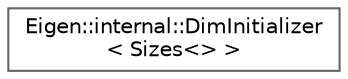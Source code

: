 digraph "类继承关系图"
{
 // LATEX_PDF_SIZE
  bgcolor="transparent";
  edge [fontname=Helvetica,fontsize=10,labelfontname=Helvetica,labelfontsize=10];
  node [fontname=Helvetica,fontsize=10,shape=box,height=0.2,width=0.4];
  rankdir="LR";
  Node0 [id="Node000000",label="Eigen::internal::DimInitializer\l\< Sizes\<\> \>",height=0.2,width=0.4,color="grey40", fillcolor="white", style="filled",URL="$struct_eigen_1_1internal_1_1_dim_initializer_3_01_sizes_3_4_01_4.html",tooltip=" "];
}
